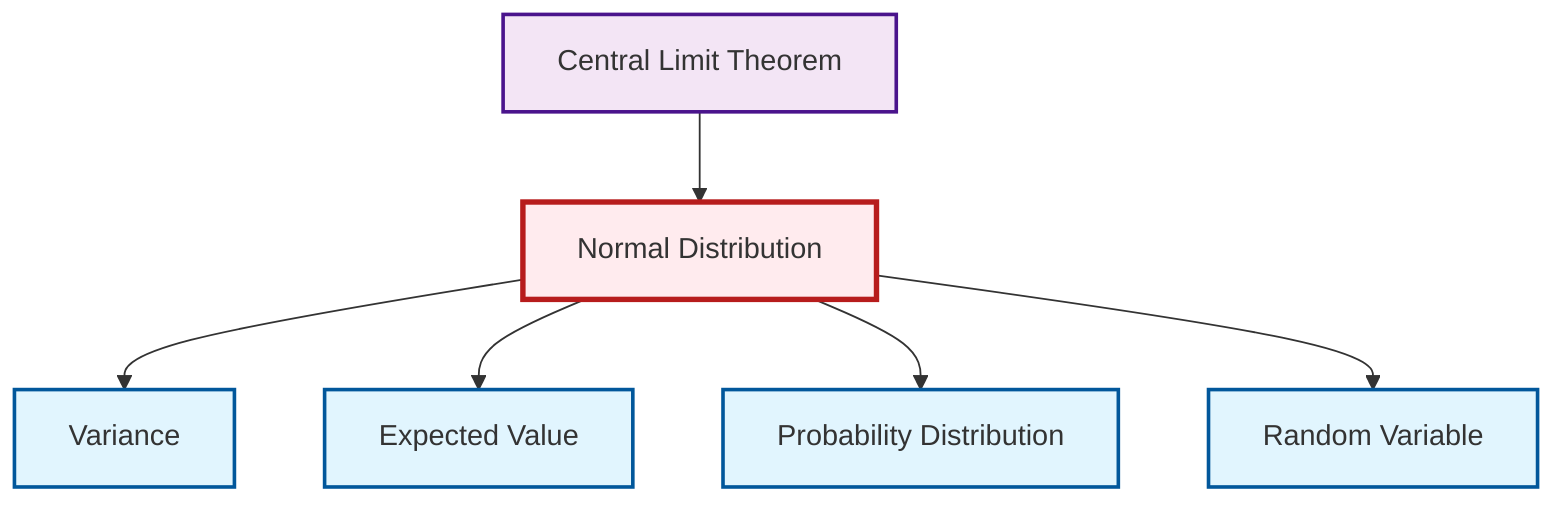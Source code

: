 graph TD
    classDef definition fill:#e1f5fe,stroke:#01579b,stroke-width:2px
    classDef theorem fill:#f3e5f5,stroke:#4a148c,stroke-width:2px
    classDef axiom fill:#fff3e0,stroke:#e65100,stroke-width:2px
    classDef example fill:#e8f5e9,stroke:#1b5e20,stroke-width:2px
    classDef current fill:#ffebee,stroke:#b71c1c,stroke-width:3px
    def-expectation["Expected Value"]:::definition
    def-variance["Variance"]:::definition
    def-probability-distribution["Probability Distribution"]:::definition
    def-normal-distribution["Normal Distribution"]:::definition
    thm-central-limit["Central Limit Theorem"]:::theorem
    def-random-variable["Random Variable"]:::definition
    def-normal-distribution --> def-variance
    def-normal-distribution --> def-expectation
    def-normal-distribution --> def-probability-distribution
    thm-central-limit --> def-normal-distribution
    def-normal-distribution --> def-random-variable
    class def-normal-distribution current
